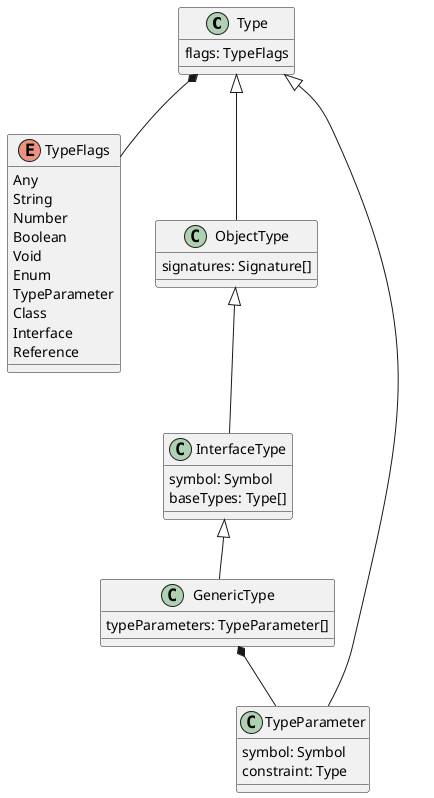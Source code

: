 @startuml

    class Type {

        flags: TypeFlags
    }
    Type *-- TypeFlags

    class ObjectType extends Type {

        signatures: Signature[]
    }

    class InterfaceType extends ObjectType {

        symbol: Symbol
        baseTypes: Type[]
    }

    class GenericType extends InterfaceType {

        typeParameters: TypeParameter[]
    }
    GenericType *-- TypeParameter

    enum TypeFlags {

        Any
        String
        Number
        Boolean
        Void
        Enum
        TypeParameter
        Class
        Interface
        Reference
    }

    class TypeParameter extends Type {

        symbol: Symbol
        constraint: Type
    }
    
@enduml